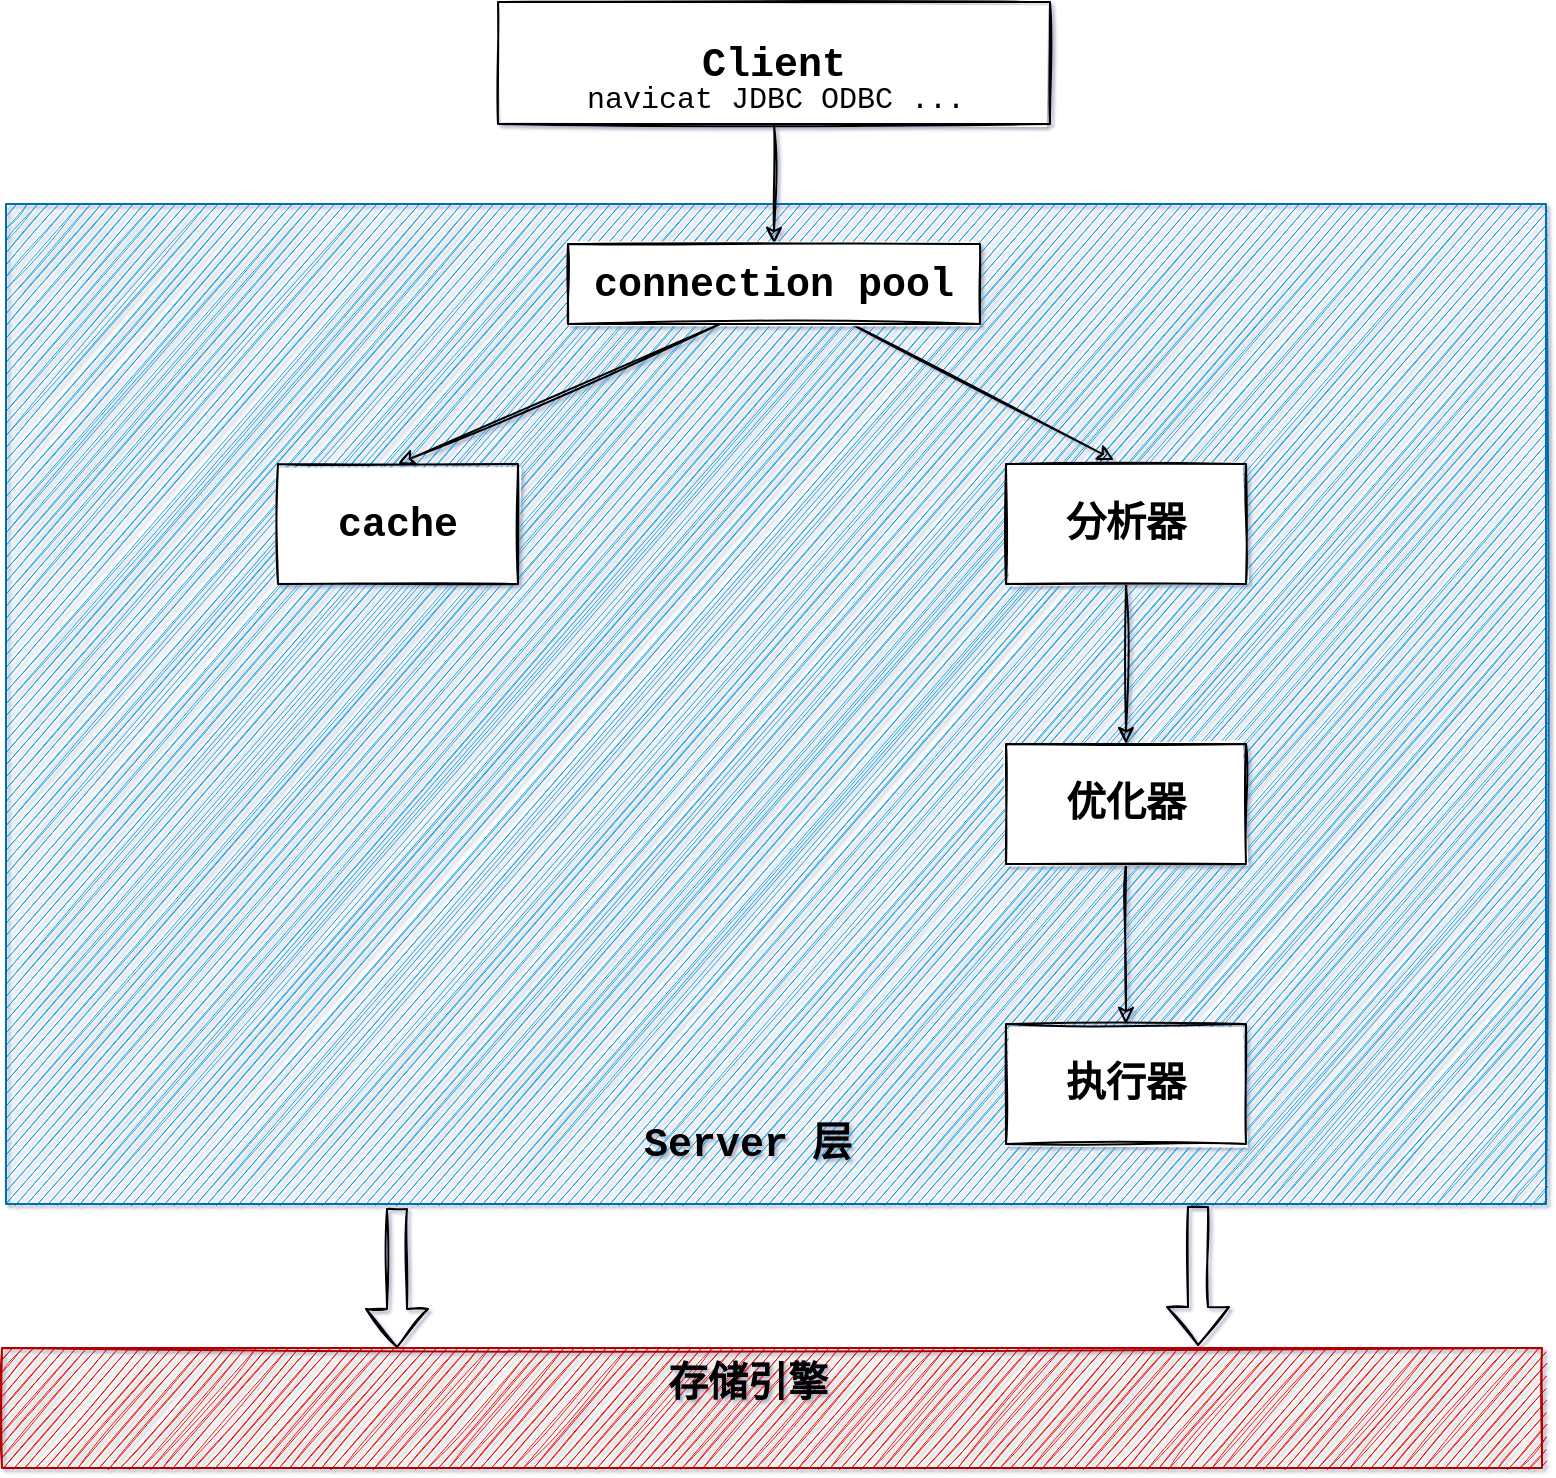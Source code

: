 <mxfile version="14.6.12" type="github">
  <diagram id="kmqcrAkbqedB2qYOdzF0" name="Page-1">
    <mxGraphModel dx="1038" dy="698" grid="0" gridSize="10" guides="1" tooltips="1" connect="1" arrows="1" fold="1" page="0" pageScale="1" pageWidth="827" pageHeight="1169" background="none" math="0" shadow="1">
      <root>
        <mxCell id="0" />
        <mxCell id="1" parent="0" />
        <mxCell id="8_datVugU9TVMPZdIi4x-19" value="" style="whiteSpace=wrap;html=1;shadow=0;glass=0;labelBackgroundColor=none;fillWeight=-1;jiggle=1;curveFitting=4.95;fontFamily=Courier New;fontSize=15;fillColor=#1ba1e2;strokeColor=#006EAF;fontColor=#ffffff;sketch=1;" parent="1" vertex="1">
          <mxGeometry x="14" y="160" width="770" height="500" as="geometry" />
        </mxCell>
        <mxCell id="8_datVugU9TVMPZdIi4x-7" style="edgeStyle=orthogonalEdgeStyle;orthogonalLoop=1;jettySize=auto;html=1;fontFamily=Courier New;fontSize=20;sketch=1;" parent="1" source="8_datVugU9TVMPZdIi4x-1" target="8_datVugU9TVMPZdIi4x-4" edge="1">
          <mxGeometry relative="1" as="geometry" />
        </mxCell>
        <mxCell id="8_datVugU9TVMPZdIi4x-1" value="Client" style="whiteSpace=wrap;html=1;gradientDirection=south;glass=0;shadow=0;fontStyle=1;fontSize=20;fontFamily=Courier New;labelBackgroundColor=none;labelBorderColor=none;noLabel=0;portConstraintRotation=0;snapToPoint=0;fixDash=0;autosize=0;resizeWidth=0;resizeHeight=0;curveFitting=4.95;sketch=1;" parent="1" vertex="1">
          <mxGeometry x="260" y="59" width="276" height="61" as="geometry" />
        </mxCell>
        <mxCell id="8_datVugU9TVMPZdIi4x-14" value="" style="edgeStyle=none;orthogonalLoop=1;jettySize=auto;html=1;labelBackgroundColor=#ffffff;fontFamily=Courier New;fontSize=15;entryX=0.45;entryY=-0.033;entryDx=0;entryDy=0;entryPerimeter=0;sketch=1;" parent="1" source="8_datVugU9TVMPZdIi4x-4" target="8_datVugU9TVMPZdIi4x-13" edge="1">
          <mxGeometry relative="1" as="geometry" />
        </mxCell>
        <mxCell id="8_datVugU9TVMPZdIi4x-4" value="&lt;span&gt;connection pool&lt;/span&gt;" style="whiteSpace=wrap;html=1;shadow=0;fontFamily=Courier New;fontSize=20;fontStyle=1;gradientDirection=south;glass=0;curveFitting=4.95;sketch=1;" parent="1" vertex="1">
          <mxGeometry x="295" y="180" width="206" height="40" as="geometry" />
        </mxCell>
        <mxCell id="8_datVugU9TVMPZdIi4x-8" value="navicat JDBC ODBC ..." style="text;html=1;strokeColor=none;fillColor=none;align=center;verticalAlign=middle;whiteSpace=wrap;shadow=0;glass=0;labelBackgroundColor=none;fillWeight=-1;jiggle=1;curveFitting=4.95;fontFamily=Courier New;fontSize=15;sketch=1;" parent="1" vertex="1">
          <mxGeometry x="284" y="98" width="230" height="20" as="geometry" />
        </mxCell>
        <mxCell id="8_datVugU9TVMPZdIi4x-10" value="cache" style="whiteSpace=wrap;html=1;shadow=0;fontFamily=Courier New;fontSize=20;fontStyle=1;gradientDirection=south;glass=0;curveFitting=4.95;sketch=1;" parent="1" vertex="1">
          <mxGeometry x="150" y="290" width="120" height="60" as="geometry" />
        </mxCell>
        <mxCell id="8_datVugU9TVMPZdIi4x-11" value="" style="orthogonalLoop=1;jettySize=auto;fontFamily=Courier New;fontSize=15;labelBackgroundColor=#ffffff;html=1;entryX=0.5;entryY=0;entryDx=0;entryDy=0;exitX=0.369;exitY=1;exitDx=0;exitDy=0;exitPerimeter=0;sketch=1;" parent="1" source="8_datVugU9TVMPZdIi4x-4" target="8_datVugU9TVMPZdIi4x-10" edge="1">
          <mxGeometry relative="1" as="geometry" />
        </mxCell>
        <mxCell id="8_datVugU9TVMPZdIi4x-16" value="" style="edgeStyle=none;orthogonalLoop=1;jettySize=auto;html=1;labelBackgroundColor=#ffffff;fontFamily=Courier New;fontSize=15;sketch=1;" parent="1" source="8_datVugU9TVMPZdIi4x-13" target="8_datVugU9TVMPZdIi4x-15" edge="1">
          <mxGeometry relative="1" as="geometry" />
        </mxCell>
        <mxCell id="8_datVugU9TVMPZdIi4x-13" value="分析器" style="whiteSpace=wrap;html=1;shadow=0;fontFamily=Courier New;fontSize=20;fontStyle=1;gradientDirection=south;glass=0;curveFitting=4.95;sketch=1;" parent="1" vertex="1">
          <mxGeometry x="514" y="290" width="120" height="60" as="geometry" />
        </mxCell>
        <mxCell id="8_datVugU9TVMPZdIi4x-18" value="" style="edgeStyle=none;orthogonalLoop=1;jettySize=auto;html=1;labelBackgroundColor=#ffffff;fontFamily=Courier New;fontSize=15;sketch=1;" parent="1" source="8_datVugU9TVMPZdIi4x-15" target="8_datVugU9TVMPZdIi4x-17" edge="1">
          <mxGeometry relative="1" as="geometry" />
        </mxCell>
        <mxCell id="8_datVugU9TVMPZdIi4x-15" value="优化器" style="whiteSpace=wrap;html=1;shadow=0;fontFamily=Courier New;fontSize=20;fontStyle=1;gradientDirection=south;glass=0;curveFitting=4.95;sketch=1;" parent="1" vertex="1">
          <mxGeometry x="514" y="430" width="120" height="60" as="geometry" />
        </mxCell>
        <mxCell id="8_datVugU9TVMPZdIi4x-17" value="执行器" style="whiteSpace=wrap;html=1;shadow=0;fontFamily=Courier New;fontSize=20;fontStyle=1;gradientDirection=south;glass=0;curveFitting=4.95;sketch=1;" parent="1" vertex="1">
          <mxGeometry x="514" y="570" width="120" height="60" as="geometry" />
        </mxCell>
        <mxCell id="8_datVugU9TVMPZdIi4x-20" value="Server 层" style="text;html=1;strokeColor=none;fillColor=none;align=center;verticalAlign=middle;whiteSpace=wrap;shadow=0;glass=0;labelBackgroundColor=none;fillWeight=-1;jiggle=1;curveFitting=4.95;fontFamily=Courier New;fontSize=20;fontStyle=1;sketch=1;" parent="1" vertex="1">
          <mxGeometry x="310" y="630" width="150" as="geometry" />
        </mxCell>
        <mxCell id="8_datVugU9TVMPZdIi4x-22" value="" style="whiteSpace=wrap;html=1;shadow=0;glass=0;labelBackgroundColor=none;fillWeight=-1;jiggle=1;curveFitting=4.95;fontFamily=Courier New;fontSize=20;fillColor=#e51400;strokeColor=#B20000;fontColor=#ffffff;sketch=1;" parent="1" vertex="1">
          <mxGeometry x="12" y="732" width="770" height="60" as="geometry" />
        </mxCell>
        <mxCell id="8_datVugU9TVMPZdIi4x-25" value="" style="shape=flexArrow;endArrow=classic;html=1;labelBackgroundColor=#ffffff;fontFamily=Courier New;fontSize=20;sketch=1;" parent="1" edge="1">
          <mxGeometry width="50" height="50" relative="1" as="geometry">
            <mxPoint x="209.5" y="662" as="sourcePoint" />
            <mxPoint x="209.5" y="732" as="targetPoint" />
          </mxGeometry>
        </mxCell>
        <mxCell id="8_datVugU9TVMPZdIi4x-26" value="" style="shape=flexArrow;endArrow=classic;html=1;labelBackgroundColor=#ffffff;fontFamily=Courier New;fontSize=20;sketch=1;" parent="1" edge="1">
          <mxGeometry width="50" height="50" relative="1" as="geometry">
            <mxPoint x="610" y="661" as="sourcePoint" />
            <mxPoint x="610" y="731" as="targetPoint" />
          </mxGeometry>
        </mxCell>
        <mxCell id="8_datVugU9TVMPZdIi4x-27" value="存储引擎" style="text;html=1;strokeColor=none;fillColor=none;align=center;verticalAlign=middle;whiteSpace=wrap;shadow=0;glass=0;labelBackgroundColor=none;fillWeight=-1;jiggle=1;curveFitting=4.95;fontFamily=Courier New;fontSize=20;fontStyle=1;sketch=1;" parent="1" vertex="1">
          <mxGeometry x="310" y="750" width="150" as="geometry" />
        </mxCell>
      </root>
    </mxGraphModel>
  </diagram>
</mxfile>
